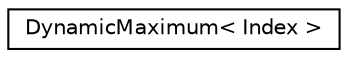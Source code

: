 digraph "Graphical Class Hierarchy"
{
 // LATEX_PDF_SIZE
  edge [fontname="Helvetica",fontsize="10",labelfontname="Helvetica",labelfontsize="10"];
  node [fontname="Helvetica",fontsize="10",shape=record];
  rankdir="LR";
  Node0 [label="DynamicMaximum\< Index \>",height=0.2,width=0.4,color="black", fillcolor="white", style="filled",URL="$classoperations__research_1_1glop_1_1_dynamic_maximum.html",tooltip=" "];
}

